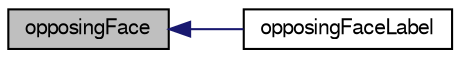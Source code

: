 digraph "opposingFace"
{
  bgcolor="transparent";
  edge [fontname="FreeSans",fontsize="10",labelfontname="FreeSans",labelfontsize="10"];
  node [fontname="FreeSans",fontsize="10",shape=record];
  rankdir="LR";
  Node52 [label="opposingFace",height=0.2,width=0.4,color="black", fillcolor="grey75", style="filled", fontcolor="black"];
  Node52 -> Node53 [dir="back",color="midnightblue",fontsize="10",style="solid",fontname="FreeSans"];
  Node53 [label="opposingFaceLabel",height=0.2,width=0.4,color="black",URL="$a27162.html#a907b3426e6a215cece93931d0344be7a",tooltip="Return index of opposite face. "];
}
